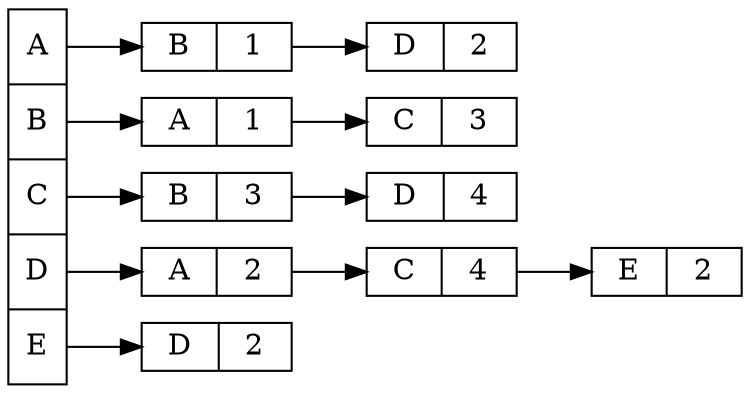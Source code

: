 digraph {
	nodesep=.05
	rankdir=LR

	node [shape=record, width=.1, height=.1]
	ns [label="<a> A | <b> B | <c> C | <d> D | <e> E", height=2.5]

	node [width=1]
	ab [label="{<name> B | <value> 1 }"]
	ad [label="{<name> D | <value> 2 }"]
	ba [label="{<name> A | <value> 1 }"]
	bc [label="{<name> C | <value> 3 }"]
	cb [label="{<name> B | <value> 3 }"]
	cd [label="{<name> D | <value> 4 }"]
	da [label="{<name> A | <value> 2 }"]
	dc [label="{<name> C | <value> 4 }"]
	de [label="{<name> E | <value> 2 }"]
	ed [label="{<name> D | <value> 2 }"]

	ns:a     -> ab:name
	ab:value -> ad:name
	ns:b     -> ba:name
	ba:value -> bc:name
	ns:c     -> cb:name
	cb:value -> cd:name
	ns:d     -> da:name
	da:value -> dc:name
	dc:value -> de:name
	ns:e     -> ed:name
}
